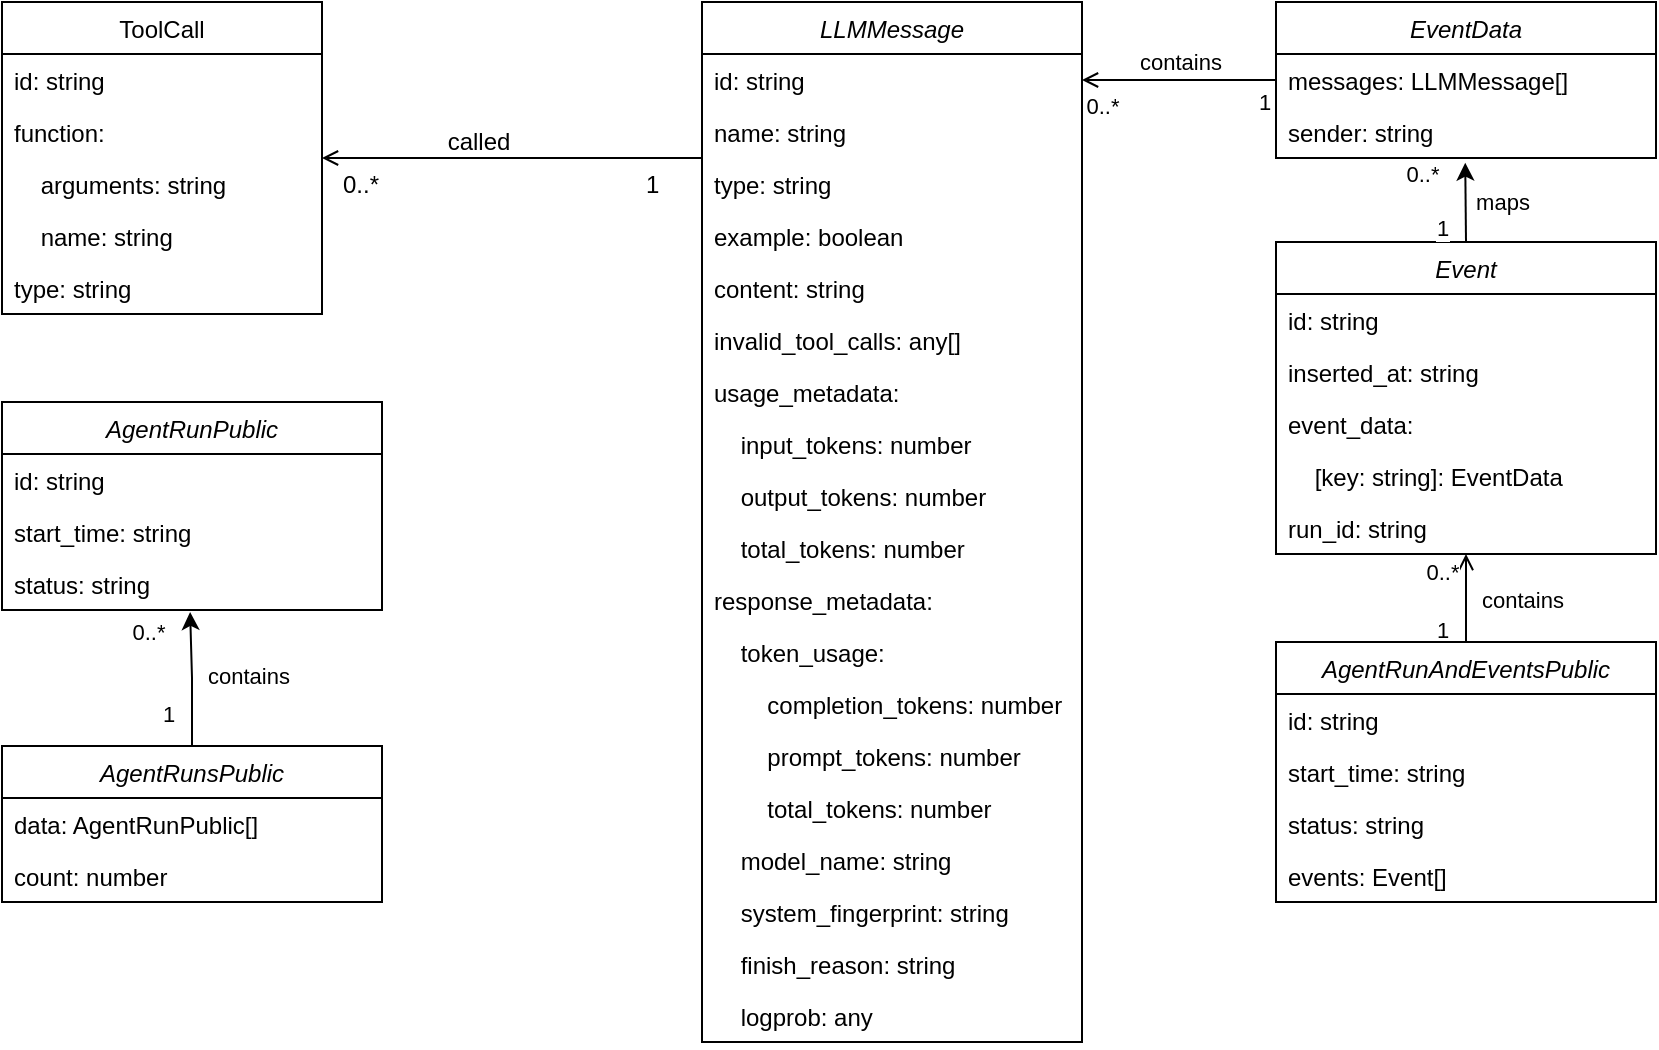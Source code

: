 <mxfile version="24.5.3" type="device">
  <diagram id="C5RBs43oDa-KdzZeNtuy" name="Page-1">
    <mxGraphModel dx="1027" dy="996" grid="1" gridSize="10" guides="1" tooltips="1" connect="1" arrows="1" fold="1" page="1" pageScale="1" pageWidth="827" pageHeight="1169" math="0" shadow="0">
      <root>
        <mxCell id="WIyWlLk6GJQsqaUBKTNV-0" />
        <mxCell id="WIyWlLk6GJQsqaUBKTNV-1" parent="WIyWlLk6GJQsqaUBKTNV-0" />
        <mxCell id="zkfFHV4jXpPFQw0GAbJ--0" value="LLMMessage" style="swimlane;fontStyle=2;align=center;verticalAlign=top;childLayout=stackLayout;horizontal=1;startSize=26;horizontalStack=0;resizeParent=1;resizeLast=0;collapsible=1;marginBottom=0;rounded=0;shadow=0;strokeWidth=1;" parent="WIyWlLk6GJQsqaUBKTNV-1" vertex="1">
          <mxGeometry x="350" width="190" height="520" as="geometry">
            <mxRectangle width="160" height="26" as="alternateBounds" />
          </mxGeometry>
        </mxCell>
        <mxCell id="zkfFHV4jXpPFQw0GAbJ--1" value="id: string" style="text;align=left;verticalAlign=top;spacingLeft=4;spacingRight=4;overflow=hidden;rotatable=0;points=[[0,0.5],[1,0.5]];portConstraint=eastwest;" parent="zkfFHV4jXpPFQw0GAbJ--0" vertex="1">
          <mxGeometry y="26" width="190" height="26" as="geometry" />
        </mxCell>
        <mxCell id="zkfFHV4jXpPFQw0GAbJ--2" value="name: string" style="text;align=left;verticalAlign=top;spacingLeft=4;spacingRight=4;overflow=hidden;rotatable=0;points=[[0,0.5],[1,0.5]];portConstraint=eastwest;rounded=0;shadow=0;html=0;" parent="zkfFHV4jXpPFQw0GAbJ--0" vertex="1">
          <mxGeometry y="52" width="190" height="26" as="geometry" />
        </mxCell>
        <mxCell id="zkfFHV4jXpPFQw0GAbJ--3" value="type: string" style="text;align=left;verticalAlign=top;spacingLeft=4;spacingRight=4;overflow=hidden;rotatable=0;points=[[0,0.5],[1,0.5]];portConstraint=eastwest;rounded=0;shadow=0;html=0;" parent="zkfFHV4jXpPFQw0GAbJ--0" vertex="1">
          <mxGeometry y="78" width="190" height="26" as="geometry" />
        </mxCell>
        <mxCell id="Lk-O47FtTewQYzha1_T2-0" value="example: boolean" style="text;align=left;verticalAlign=top;spacingLeft=4;spacingRight=4;overflow=hidden;rotatable=0;points=[[0,0.5],[1,0.5]];portConstraint=eastwest;rounded=0;shadow=0;html=0;" vertex="1" parent="zkfFHV4jXpPFQw0GAbJ--0">
          <mxGeometry y="104" width="190" height="26" as="geometry" />
        </mxCell>
        <mxCell id="Lk-O47FtTewQYzha1_T2-15" value="content: string" style="text;align=left;verticalAlign=top;spacingLeft=4;spacingRight=4;overflow=hidden;rotatable=0;points=[[0,0.5],[1,0.5]];portConstraint=eastwest;rounded=0;shadow=0;html=0;" vertex="1" parent="zkfFHV4jXpPFQw0GAbJ--0">
          <mxGeometry y="130" width="190" height="26" as="geometry" />
        </mxCell>
        <mxCell id="Lk-O47FtTewQYzha1_T2-1" value="invalid_tool_calls: any[]" style="text;align=left;verticalAlign=top;spacingLeft=4;spacingRight=4;overflow=hidden;rotatable=0;points=[[0,0.5],[1,0.5]];portConstraint=eastwest;rounded=0;shadow=0;html=0;" vertex="1" parent="zkfFHV4jXpPFQw0GAbJ--0">
          <mxGeometry y="156" width="190" height="26" as="geometry" />
        </mxCell>
        <mxCell id="Lk-O47FtTewQYzha1_T2-2" value="usage_metadata:" style="text;align=left;verticalAlign=top;spacingLeft=4;spacingRight=4;overflow=hidden;rotatable=0;points=[[0,0.5],[1,0.5]];portConstraint=eastwest;rounded=0;shadow=0;html=0;" vertex="1" parent="zkfFHV4jXpPFQw0GAbJ--0">
          <mxGeometry y="182" width="190" height="26" as="geometry" />
        </mxCell>
        <mxCell id="Lk-O47FtTewQYzha1_T2-3" value="    input_tokens: number" style="text;align=left;verticalAlign=top;spacingLeft=4;spacingRight=4;overflow=hidden;rotatable=0;points=[[0,0.5],[1,0.5]];portConstraint=eastwest;rounded=0;shadow=0;html=0;" vertex="1" parent="zkfFHV4jXpPFQw0GAbJ--0">
          <mxGeometry y="208" width="190" height="26" as="geometry" />
        </mxCell>
        <mxCell id="Lk-O47FtTewQYzha1_T2-4" value="    output_tokens: number" style="text;align=left;verticalAlign=top;spacingLeft=4;spacingRight=4;overflow=hidden;rotatable=0;points=[[0,0.5],[1,0.5]];portConstraint=eastwest;rounded=0;shadow=0;html=0;" vertex="1" parent="zkfFHV4jXpPFQw0GAbJ--0">
          <mxGeometry y="234" width="190" height="26" as="geometry" />
        </mxCell>
        <mxCell id="Lk-O47FtTewQYzha1_T2-5" value="    total_tokens: number" style="text;align=left;verticalAlign=top;spacingLeft=4;spacingRight=4;overflow=hidden;rotatable=0;points=[[0,0.5],[1,0.5]];portConstraint=eastwest;rounded=0;shadow=0;html=0;" vertex="1" parent="zkfFHV4jXpPFQw0GAbJ--0">
          <mxGeometry y="260" width="190" height="26" as="geometry" />
        </mxCell>
        <mxCell id="Lk-O47FtTewQYzha1_T2-6" value="response_metadata:" style="text;align=left;verticalAlign=top;spacingLeft=4;spacingRight=4;overflow=hidden;rotatable=0;points=[[0,0.5],[1,0.5]];portConstraint=eastwest;rounded=0;shadow=0;html=0;" vertex="1" parent="zkfFHV4jXpPFQw0GAbJ--0">
          <mxGeometry y="286" width="190" height="26" as="geometry" />
        </mxCell>
        <mxCell id="Lk-O47FtTewQYzha1_T2-9" value="    token_usage:" style="text;align=left;verticalAlign=top;spacingLeft=4;spacingRight=4;overflow=hidden;rotatable=0;points=[[0,0.5],[1,0.5]];portConstraint=eastwest;rounded=0;shadow=0;html=0;" vertex="1" parent="zkfFHV4jXpPFQw0GAbJ--0">
          <mxGeometry y="312" width="190" height="26" as="geometry" />
        </mxCell>
        <mxCell id="Lk-O47FtTewQYzha1_T2-8" value="        completion_tokens: number" style="text;align=left;verticalAlign=top;spacingLeft=4;spacingRight=4;overflow=hidden;rotatable=0;points=[[0,0.5],[1,0.5]];portConstraint=eastwest;rounded=0;shadow=0;html=0;" vertex="1" parent="zkfFHV4jXpPFQw0GAbJ--0">
          <mxGeometry y="338" width="190" height="26" as="geometry" />
        </mxCell>
        <mxCell id="Lk-O47FtTewQYzha1_T2-7" value="        prompt_tokens: number" style="text;align=left;verticalAlign=top;spacingLeft=4;spacingRight=4;overflow=hidden;rotatable=0;points=[[0,0.5],[1,0.5]];portConstraint=eastwest;rounded=0;shadow=0;html=0;" vertex="1" parent="zkfFHV4jXpPFQw0GAbJ--0">
          <mxGeometry y="364" width="190" height="26" as="geometry" />
        </mxCell>
        <mxCell id="Lk-O47FtTewQYzha1_T2-10" value="        total_tokens: number" style="text;align=left;verticalAlign=top;spacingLeft=4;spacingRight=4;overflow=hidden;rotatable=0;points=[[0,0.5],[1,0.5]];portConstraint=eastwest;rounded=0;shadow=0;html=0;" vertex="1" parent="zkfFHV4jXpPFQw0GAbJ--0">
          <mxGeometry y="390" width="190" height="26" as="geometry" />
        </mxCell>
        <mxCell id="Lk-O47FtTewQYzha1_T2-11" value="    model_name: string" style="text;align=left;verticalAlign=top;spacingLeft=4;spacingRight=4;overflow=hidden;rotatable=0;points=[[0,0.5],[1,0.5]];portConstraint=eastwest;rounded=0;shadow=0;html=0;" vertex="1" parent="zkfFHV4jXpPFQw0GAbJ--0">
          <mxGeometry y="416" width="190" height="26" as="geometry" />
        </mxCell>
        <mxCell id="Lk-O47FtTewQYzha1_T2-12" value="    system_fingerprint: string" style="text;align=left;verticalAlign=top;spacingLeft=4;spacingRight=4;overflow=hidden;rotatable=0;points=[[0,0.5],[1,0.5]];portConstraint=eastwest;rounded=0;shadow=0;html=0;" vertex="1" parent="zkfFHV4jXpPFQw0GAbJ--0">
          <mxGeometry y="442" width="190" height="26" as="geometry" />
        </mxCell>
        <mxCell id="Lk-O47FtTewQYzha1_T2-13" value="    finish_reason: string" style="text;align=left;verticalAlign=top;spacingLeft=4;spacingRight=4;overflow=hidden;rotatable=0;points=[[0,0.5],[1,0.5]];portConstraint=eastwest;rounded=0;shadow=0;html=0;" vertex="1" parent="zkfFHV4jXpPFQw0GAbJ--0">
          <mxGeometry y="468" width="190" height="26" as="geometry" />
        </mxCell>
        <mxCell id="Lk-O47FtTewQYzha1_T2-14" value="    logprob: any" style="text;align=left;verticalAlign=top;spacingLeft=4;spacingRight=4;overflow=hidden;rotatable=0;points=[[0,0.5],[1,0.5]];portConstraint=eastwest;rounded=0;shadow=0;html=0;" vertex="1" parent="zkfFHV4jXpPFQw0GAbJ--0">
          <mxGeometry y="494" width="190" height="26" as="geometry" />
        </mxCell>
        <mxCell id="zkfFHV4jXpPFQw0GAbJ--17" value="ToolCall" style="swimlane;fontStyle=0;align=center;verticalAlign=top;childLayout=stackLayout;horizontal=1;startSize=26;horizontalStack=0;resizeParent=1;resizeLast=0;collapsible=1;marginBottom=0;rounded=0;shadow=0;strokeWidth=1;" parent="WIyWlLk6GJQsqaUBKTNV-1" vertex="1">
          <mxGeometry width="160" height="156" as="geometry">
            <mxRectangle x="550" y="140" width="160" height="26" as="alternateBounds" />
          </mxGeometry>
        </mxCell>
        <mxCell id="zkfFHV4jXpPFQw0GAbJ--18" value="id: string" style="text;align=left;verticalAlign=top;spacingLeft=4;spacingRight=4;overflow=hidden;rotatable=0;points=[[0,0.5],[1,0.5]];portConstraint=eastwest;" parent="zkfFHV4jXpPFQw0GAbJ--17" vertex="1">
          <mxGeometry y="26" width="160" height="26" as="geometry" />
        </mxCell>
        <mxCell id="zkfFHV4jXpPFQw0GAbJ--19" value="function:" style="text;align=left;verticalAlign=top;spacingLeft=4;spacingRight=4;overflow=hidden;rotatable=0;points=[[0,0.5],[1,0.5]];portConstraint=eastwest;rounded=0;shadow=0;html=0;" parent="zkfFHV4jXpPFQw0GAbJ--17" vertex="1">
          <mxGeometry y="52" width="160" height="26" as="geometry" />
        </mxCell>
        <mxCell id="zkfFHV4jXpPFQw0GAbJ--20" value="    arguments: string" style="text;align=left;verticalAlign=top;spacingLeft=4;spacingRight=4;overflow=hidden;rotatable=0;points=[[0,0.5],[1,0.5]];portConstraint=eastwest;rounded=0;shadow=0;html=0;" parent="zkfFHV4jXpPFQw0GAbJ--17" vertex="1">
          <mxGeometry y="78" width="160" height="26" as="geometry" />
        </mxCell>
        <mxCell id="zkfFHV4jXpPFQw0GAbJ--21" value="    name: string" style="text;align=left;verticalAlign=top;spacingLeft=4;spacingRight=4;overflow=hidden;rotatable=0;points=[[0,0.5],[1,0.5]];portConstraint=eastwest;rounded=0;shadow=0;html=0;" parent="zkfFHV4jXpPFQw0GAbJ--17" vertex="1">
          <mxGeometry y="104" width="160" height="26" as="geometry" />
        </mxCell>
        <mxCell id="zkfFHV4jXpPFQw0GAbJ--22" value="type: string" style="text;align=left;verticalAlign=top;spacingLeft=4;spacingRight=4;overflow=hidden;rotatable=0;points=[[0,0.5],[1,0.5]];portConstraint=eastwest;rounded=0;shadow=0;html=0;" parent="zkfFHV4jXpPFQw0GAbJ--17" vertex="1">
          <mxGeometry y="130" width="160" height="26" as="geometry" />
        </mxCell>
        <mxCell id="zkfFHV4jXpPFQw0GAbJ--26" value="" style="endArrow=open;shadow=0;strokeWidth=1;rounded=0;curved=0;endFill=0;edgeStyle=elbowEdgeStyle;elbow=vertical;startArrow=none;startFill=0;" parent="WIyWlLk6GJQsqaUBKTNV-1" source="zkfFHV4jXpPFQw0GAbJ--0" target="zkfFHV4jXpPFQw0GAbJ--17" edge="1">
          <mxGeometry x="0.5" y="41" relative="1" as="geometry">
            <mxPoint x="380" y="192" as="sourcePoint" />
            <mxPoint x="540" y="192" as="targetPoint" />
            <mxPoint x="-40" y="32" as="offset" />
          </mxGeometry>
        </mxCell>
        <mxCell id="zkfFHV4jXpPFQw0GAbJ--27" value="1" style="resizable=0;align=left;verticalAlign=bottom;labelBackgroundColor=none;fontSize=12;" parent="zkfFHV4jXpPFQw0GAbJ--26" connectable="0" vertex="1">
          <mxGeometry x="-1" relative="1" as="geometry">
            <mxPoint x="-30" y="22" as="offset" />
          </mxGeometry>
        </mxCell>
        <mxCell id="zkfFHV4jXpPFQw0GAbJ--28" value="0..*" style="resizable=0;align=right;verticalAlign=bottom;labelBackgroundColor=none;fontSize=12;" parent="zkfFHV4jXpPFQw0GAbJ--26" connectable="0" vertex="1">
          <mxGeometry x="1" relative="1" as="geometry">
            <mxPoint x="30" y="22" as="offset" />
          </mxGeometry>
        </mxCell>
        <mxCell id="zkfFHV4jXpPFQw0GAbJ--29" value="called" style="text;html=1;resizable=0;points=[];;align=center;verticalAlign=middle;labelBackgroundColor=none;rounded=0;shadow=0;strokeWidth=1;fontSize=12;" parent="zkfFHV4jXpPFQw0GAbJ--26" vertex="1" connectable="0">
          <mxGeometry x="0.5" y="49" relative="1" as="geometry">
            <mxPoint x="30" y="-57" as="offset" />
          </mxGeometry>
        </mxCell>
        <mxCell id="Lk-O47FtTewQYzha1_T2-16" value="EventData" style="swimlane;fontStyle=2;align=center;verticalAlign=top;childLayout=stackLayout;horizontal=1;startSize=26;horizontalStack=0;resizeParent=1;resizeLast=0;collapsible=1;marginBottom=0;rounded=0;shadow=0;strokeWidth=1;" vertex="1" parent="WIyWlLk6GJQsqaUBKTNV-1">
          <mxGeometry x="637" width="190" height="78" as="geometry">
            <mxRectangle width="160" height="26" as="alternateBounds" />
          </mxGeometry>
        </mxCell>
        <mxCell id="Lk-O47FtTewQYzha1_T2-17" value="messages: LLMMessage[]" style="text;align=left;verticalAlign=top;spacingLeft=4;spacingRight=4;overflow=hidden;rotatable=0;points=[[0,0.5],[1,0.5]];portConstraint=eastwest;" vertex="1" parent="Lk-O47FtTewQYzha1_T2-16">
          <mxGeometry y="26" width="190" height="26" as="geometry" />
        </mxCell>
        <mxCell id="Lk-O47FtTewQYzha1_T2-18" value="sender: string" style="text;align=left;verticalAlign=top;spacingLeft=4;spacingRight=4;overflow=hidden;rotatable=0;points=[[0,0.5],[1,0.5]];portConstraint=eastwest;rounded=0;shadow=0;html=0;" vertex="1" parent="Lk-O47FtTewQYzha1_T2-16">
          <mxGeometry y="52" width="190" height="26" as="geometry" />
        </mxCell>
        <mxCell id="Lk-O47FtTewQYzha1_T2-67" style="edgeStyle=orthogonalEdgeStyle;rounded=0;orthogonalLoop=1;jettySize=auto;html=1;entryX=0.5;entryY=0;entryDx=0;entryDy=0;endArrow=none;endFill=0;startArrow=open;startFill=0;" edge="1" parent="WIyWlLk6GJQsqaUBKTNV-1" source="Lk-O47FtTewQYzha1_T2-36" target="Lk-O47FtTewQYzha1_T2-42">
          <mxGeometry relative="1" as="geometry" />
        </mxCell>
        <mxCell id="Lk-O47FtTewQYzha1_T2-68" value="contains" style="edgeLabel;html=1;align=center;verticalAlign=middle;resizable=0;points=[];" vertex="1" connectable="0" parent="Lk-O47FtTewQYzha1_T2-67">
          <mxGeometry x="0.083" y="1" relative="1" as="geometry">
            <mxPoint x="27" y="-1" as="offset" />
          </mxGeometry>
        </mxCell>
        <mxCell id="Lk-O47FtTewQYzha1_T2-69" value="1" style="edgeLabel;html=1;align=center;verticalAlign=middle;resizable=0;points=[];" vertex="1" connectable="0" parent="Lk-O47FtTewQYzha1_T2-67">
          <mxGeometry x="0.717" y="1" relative="1" as="geometry">
            <mxPoint x="-13" as="offset" />
          </mxGeometry>
        </mxCell>
        <mxCell id="Lk-O47FtTewQYzha1_T2-70" value="0..*" style="edgeLabel;html=1;align=center;verticalAlign=middle;resizable=0;points=[];" vertex="1" connectable="0" parent="Lk-O47FtTewQYzha1_T2-67">
          <mxGeometry x="-0.594" y="-2" relative="1" as="geometry">
            <mxPoint x="-10" as="offset" />
          </mxGeometry>
        </mxCell>
        <mxCell id="Lk-O47FtTewQYzha1_T2-36" value="Event" style="swimlane;fontStyle=2;align=center;verticalAlign=top;childLayout=stackLayout;horizontal=1;startSize=26;horizontalStack=0;resizeParent=1;resizeLast=0;collapsible=1;marginBottom=0;rounded=0;shadow=0;strokeWidth=1;" vertex="1" parent="WIyWlLk6GJQsqaUBKTNV-1">
          <mxGeometry x="637" y="120" width="190" height="156" as="geometry">
            <mxRectangle width="160" height="26" as="alternateBounds" />
          </mxGeometry>
        </mxCell>
        <mxCell id="Lk-O47FtTewQYzha1_T2-37" value="id: string" style="text;align=left;verticalAlign=top;spacingLeft=4;spacingRight=4;overflow=hidden;rotatable=0;points=[[0,0.5],[1,0.5]];portConstraint=eastwest;" vertex="1" parent="Lk-O47FtTewQYzha1_T2-36">
          <mxGeometry y="26" width="190" height="26" as="geometry" />
        </mxCell>
        <mxCell id="Lk-O47FtTewQYzha1_T2-39" value="inserted_at: string" style="text;align=left;verticalAlign=top;spacingLeft=4;spacingRight=4;overflow=hidden;rotatable=0;points=[[0,0.5],[1,0.5]];portConstraint=eastwest;rounded=0;shadow=0;html=0;" vertex="1" parent="Lk-O47FtTewQYzha1_T2-36">
          <mxGeometry y="52" width="190" height="26" as="geometry" />
        </mxCell>
        <mxCell id="Lk-O47FtTewQYzha1_T2-41" value="event_data:" style="text;align=left;verticalAlign=top;spacingLeft=4;spacingRight=4;overflow=hidden;rotatable=0;points=[[0,0.5],[1,0.5]];portConstraint=eastwest;rounded=0;shadow=0;html=0;" vertex="1" parent="Lk-O47FtTewQYzha1_T2-36">
          <mxGeometry y="78" width="190" height="26" as="geometry" />
        </mxCell>
        <mxCell id="Lk-O47FtTewQYzha1_T2-40" value="    [key: string]: EventData" style="text;align=left;verticalAlign=top;spacingLeft=4;spacingRight=4;overflow=hidden;rotatable=0;points=[[0,0.5],[1,0.5]];portConstraint=eastwest;rounded=0;shadow=0;html=0;" vertex="1" parent="Lk-O47FtTewQYzha1_T2-36">
          <mxGeometry y="104" width="190" height="26" as="geometry" />
        </mxCell>
        <mxCell id="Lk-O47FtTewQYzha1_T2-38" value="run_id: string" style="text;align=left;verticalAlign=top;spacingLeft=4;spacingRight=4;overflow=hidden;rotatable=0;points=[[0,0.5],[1,0.5]];portConstraint=eastwest;rounded=0;shadow=0;html=0;" vertex="1" parent="Lk-O47FtTewQYzha1_T2-36">
          <mxGeometry y="130" width="190" height="26" as="geometry" />
        </mxCell>
        <mxCell id="Lk-O47FtTewQYzha1_T2-42" value="AgentRunAndEventsPublic" style="swimlane;fontStyle=2;align=center;verticalAlign=top;childLayout=stackLayout;horizontal=1;startSize=26;horizontalStack=0;resizeParent=1;resizeLast=0;collapsible=1;marginBottom=0;rounded=0;shadow=0;strokeWidth=1;" vertex="1" parent="WIyWlLk6GJQsqaUBKTNV-1">
          <mxGeometry x="637" y="320" width="190" height="130" as="geometry">
            <mxRectangle width="160" height="26" as="alternateBounds" />
          </mxGeometry>
        </mxCell>
        <mxCell id="Lk-O47FtTewQYzha1_T2-43" value="id: string" style="text;align=left;verticalAlign=top;spacingLeft=4;spacingRight=4;overflow=hidden;rotatable=0;points=[[0,0.5],[1,0.5]];portConstraint=eastwest;" vertex="1" parent="Lk-O47FtTewQYzha1_T2-42">
          <mxGeometry y="26" width="190" height="26" as="geometry" />
        </mxCell>
        <mxCell id="Lk-O47FtTewQYzha1_T2-44" value="start_time: string" style="text;align=left;verticalAlign=top;spacingLeft=4;spacingRight=4;overflow=hidden;rotatable=0;points=[[0,0.5],[1,0.5]];portConstraint=eastwest;rounded=0;shadow=0;html=0;" vertex="1" parent="Lk-O47FtTewQYzha1_T2-42">
          <mxGeometry y="52" width="190" height="26" as="geometry" />
        </mxCell>
        <mxCell id="Lk-O47FtTewQYzha1_T2-45" value="status: string" style="text;align=left;verticalAlign=top;spacingLeft=4;spacingRight=4;overflow=hidden;rotatable=0;points=[[0,0.5],[1,0.5]];portConstraint=eastwest;rounded=0;shadow=0;html=0;" vertex="1" parent="Lk-O47FtTewQYzha1_T2-42">
          <mxGeometry y="78" width="190" height="26" as="geometry" />
        </mxCell>
        <mxCell id="Lk-O47FtTewQYzha1_T2-46" value="events: Event[]" style="text;align=left;verticalAlign=top;spacingLeft=4;spacingRight=4;overflow=hidden;rotatable=0;points=[[0,0.5],[1,0.5]];portConstraint=eastwest;rounded=0;shadow=0;html=0;" vertex="1" parent="Lk-O47FtTewQYzha1_T2-42">
          <mxGeometry y="104" width="190" height="26" as="geometry" />
        </mxCell>
        <mxCell id="Lk-O47FtTewQYzha1_T2-48" value="AgentRunPublic" style="swimlane;fontStyle=2;align=center;verticalAlign=top;childLayout=stackLayout;horizontal=1;startSize=26;horizontalStack=0;resizeParent=1;resizeLast=0;collapsible=1;marginBottom=0;rounded=0;shadow=0;strokeWidth=1;" vertex="1" parent="WIyWlLk6GJQsqaUBKTNV-1">
          <mxGeometry y="200" width="190" height="104" as="geometry">
            <mxRectangle width="160" height="26" as="alternateBounds" />
          </mxGeometry>
        </mxCell>
        <mxCell id="Lk-O47FtTewQYzha1_T2-49" value="id: string" style="text;align=left;verticalAlign=top;spacingLeft=4;spacingRight=4;overflow=hidden;rotatable=0;points=[[0,0.5],[1,0.5]];portConstraint=eastwest;" vertex="1" parent="Lk-O47FtTewQYzha1_T2-48">
          <mxGeometry y="26" width="190" height="26" as="geometry" />
        </mxCell>
        <mxCell id="Lk-O47FtTewQYzha1_T2-50" value="start_time: string" style="text;align=left;verticalAlign=top;spacingLeft=4;spacingRight=4;overflow=hidden;rotatable=0;points=[[0,0.5],[1,0.5]];portConstraint=eastwest;rounded=0;shadow=0;html=0;" vertex="1" parent="Lk-O47FtTewQYzha1_T2-48">
          <mxGeometry y="52" width="190" height="26" as="geometry" />
        </mxCell>
        <mxCell id="Lk-O47FtTewQYzha1_T2-51" value="status: string" style="text;align=left;verticalAlign=top;spacingLeft=4;spacingRight=4;overflow=hidden;rotatable=0;points=[[0,0.5],[1,0.5]];portConstraint=eastwest;rounded=0;shadow=0;html=0;" vertex="1" parent="Lk-O47FtTewQYzha1_T2-48">
          <mxGeometry y="78" width="190" height="26" as="geometry" />
        </mxCell>
        <mxCell id="Lk-O47FtTewQYzha1_T2-53" value="AgentRunsPublic" style="swimlane;fontStyle=2;align=center;verticalAlign=top;childLayout=stackLayout;horizontal=1;startSize=26;horizontalStack=0;resizeParent=1;resizeLast=0;collapsible=1;marginBottom=0;rounded=0;shadow=0;strokeWidth=1;" vertex="1" parent="WIyWlLk6GJQsqaUBKTNV-1">
          <mxGeometry y="372" width="190" height="78" as="geometry">
            <mxRectangle width="160" height="26" as="alternateBounds" />
          </mxGeometry>
        </mxCell>
        <mxCell id="Lk-O47FtTewQYzha1_T2-54" value="data: AgentRunPublic[]" style="text;align=left;verticalAlign=top;spacingLeft=4;spacingRight=4;overflow=hidden;rotatable=0;points=[[0,0.5],[1,0.5]];portConstraint=eastwest;" vertex="1" parent="Lk-O47FtTewQYzha1_T2-53">
          <mxGeometry y="26" width="190" height="26" as="geometry" />
        </mxCell>
        <mxCell id="Lk-O47FtTewQYzha1_T2-55" value="count: number" style="text;align=left;verticalAlign=top;spacingLeft=4;spacingRight=4;overflow=hidden;rotatable=0;points=[[0,0.5],[1,0.5]];portConstraint=eastwest;rounded=0;shadow=0;html=0;" vertex="1" parent="Lk-O47FtTewQYzha1_T2-53">
          <mxGeometry y="52" width="190" height="26" as="geometry" />
        </mxCell>
        <mxCell id="Lk-O47FtTewQYzha1_T2-57" style="edgeStyle=orthogonalEdgeStyle;rounded=0;orthogonalLoop=1;jettySize=auto;html=1;exitX=0;exitY=0.5;exitDx=0;exitDy=0;entryX=1;entryY=0.5;entryDx=0;entryDy=0;endArrow=open;endFill=0;" edge="1" parent="WIyWlLk6GJQsqaUBKTNV-1" source="Lk-O47FtTewQYzha1_T2-17" target="zkfFHV4jXpPFQw0GAbJ--1">
          <mxGeometry relative="1" as="geometry" />
        </mxCell>
        <mxCell id="Lk-O47FtTewQYzha1_T2-58" value="0..*" style="edgeLabel;html=1;align=center;verticalAlign=middle;resizable=0;points=[];" vertex="1" connectable="0" parent="Lk-O47FtTewQYzha1_T2-57">
          <mxGeometry x="0.701" y="1" relative="1" as="geometry">
            <mxPoint x="-5" y="12" as="offset" />
          </mxGeometry>
        </mxCell>
        <mxCell id="Lk-O47FtTewQYzha1_T2-59" value="contains" style="edgeLabel;html=1;align=center;verticalAlign=middle;resizable=0;points=[];" vertex="1" connectable="0" parent="Lk-O47FtTewQYzha1_T2-57">
          <mxGeometry x="-0.002" relative="1" as="geometry">
            <mxPoint y="-9" as="offset" />
          </mxGeometry>
        </mxCell>
        <mxCell id="Lk-O47FtTewQYzha1_T2-60" value="1" style="edgeLabel;html=1;align=center;verticalAlign=middle;resizable=0;points=[];" vertex="1" connectable="0" parent="Lk-O47FtTewQYzha1_T2-57">
          <mxGeometry x="-0.88" y="-1" relative="1" as="geometry">
            <mxPoint y="12" as="offset" />
          </mxGeometry>
        </mxCell>
        <mxCell id="Lk-O47FtTewQYzha1_T2-61" style="edgeStyle=orthogonalEdgeStyle;rounded=0;orthogonalLoop=1;jettySize=auto;html=1;exitX=0.5;exitY=0;exitDx=0;exitDy=0;entryX=0.498;entryY=1.09;entryDx=0;entryDy=0;entryPerimeter=0;" edge="1" parent="WIyWlLk6GJQsqaUBKTNV-1" source="Lk-O47FtTewQYzha1_T2-36" target="Lk-O47FtTewQYzha1_T2-18">
          <mxGeometry relative="1" as="geometry" />
        </mxCell>
        <mxCell id="Lk-O47FtTewQYzha1_T2-62" value="maps" style="edgeLabel;html=1;align=center;verticalAlign=middle;resizable=0;points=[];" vertex="1" connectable="0" parent="Lk-O47FtTewQYzha1_T2-61">
          <mxGeometry x="0.026" y="1" relative="1" as="geometry">
            <mxPoint x="19" as="offset" />
          </mxGeometry>
        </mxCell>
        <mxCell id="Lk-O47FtTewQYzha1_T2-64" value="0..*" style="edgeLabel;html=1;align=center;verticalAlign=middle;resizable=0;points=[];" vertex="1" connectable="0" parent="Lk-O47FtTewQYzha1_T2-61">
          <mxGeometry x="0.732" y="1" relative="1" as="geometry">
            <mxPoint x="-21" as="offset" />
          </mxGeometry>
        </mxCell>
        <mxCell id="Lk-O47FtTewQYzha1_T2-65" value="1" style="edgeLabel;html=1;align=center;verticalAlign=middle;resizable=0;points=[];" vertex="1" connectable="0" parent="Lk-O47FtTewQYzha1_T2-61">
          <mxGeometry x="-0.613" y="1" relative="1" as="geometry">
            <mxPoint x="-11" as="offset" />
          </mxGeometry>
        </mxCell>
        <mxCell id="Lk-O47FtTewQYzha1_T2-71" style="edgeStyle=orthogonalEdgeStyle;rounded=0;orthogonalLoop=1;jettySize=auto;html=1;exitX=0.5;exitY=0;exitDx=0;exitDy=0;entryX=0.495;entryY=1.038;entryDx=0;entryDy=0;entryPerimeter=0;" edge="1" parent="WIyWlLk6GJQsqaUBKTNV-1" source="Lk-O47FtTewQYzha1_T2-53" target="Lk-O47FtTewQYzha1_T2-51">
          <mxGeometry relative="1" as="geometry" />
        </mxCell>
        <mxCell id="Lk-O47FtTewQYzha1_T2-72" value="contains" style="edgeLabel;html=1;align=center;verticalAlign=middle;resizable=0;points=[];" vertex="1" connectable="0" parent="Lk-O47FtTewQYzha1_T2-71">
          <mxGeometry x="0.071" y="2" relative="1" as="geometry">
            <mxPoint x="31" as="offset" />
          </mxGeometry>
        </mxCell>
        <mxCell id="Lk-O47FtTewQYzha1_T2-73" value="1" style="edgeLabel;html=1;align=center;verticalAlign=middle;resizable=0;points=[];" vertex="1" connectable="0" parent="Lk-O47FtTewQYzha1_T2-71">
          <mxGeometry x="-0.521" y="1" relative="1" as="geometry">
            <mxPoint x="-11" as="offset" />
          </mxGeometry>
        </mxCell>
        <mxCell id="Lk-O47FtTewQYzha1_T2-74" value="0..*" style="edgeLabel;html=1;align=center;verticalAlign=middle;resizable=0;points=[];" vertex="1" connectable="0" parent="Lk-O47FtTewQYzha1_T2-71">
          <mxGeometry x="0.709" y="1" relative="1" as="geometry">
            <mxPoint x="-20" as="offset" />
          </mxGeometry>
        </mxCell>
      </root>
    </mxGraphModel>
  </diagram>
</mxfile>
